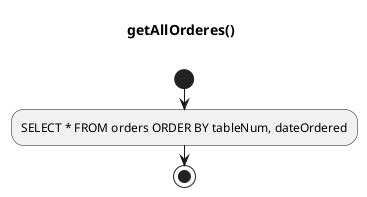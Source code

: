 @startuml
title getAllOrderes() \n
start
:SELECT * FROM orders ORDER BY tableNum, dateOrdered;
stop
@enduml